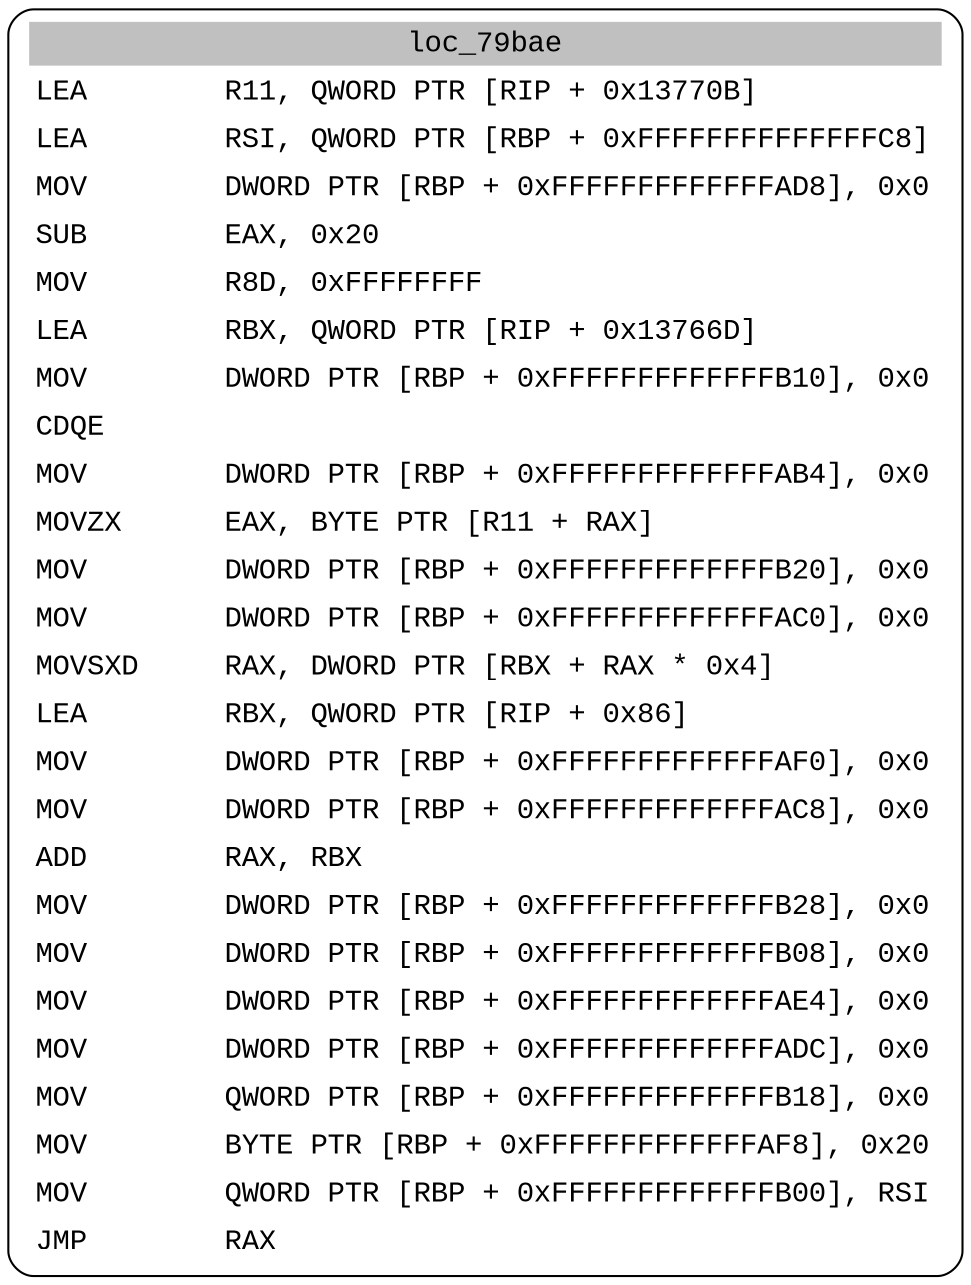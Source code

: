 digraph asm_graph {
1941 [
shape="Mrecord" fontname="Courier New"label =<<table border="0" cellborder="0" cellpadding="3"><tr><td align="center" colspan="2" bgcolor="grey">loc_79bae</td></tr><tr><td align="left">LEA        R11, QWORD PTR [RIP + 0x13770B]</td></tr><tr><td align="left">LEA        RSI, QWORD PTR [RBP + 0xFFFFFFFFFFFFFFC8]</td></tr><tr><td align="left">MOV        DWORD PTR [RBP + 0xFFFFFFFFFFFFFAD8], 0x0</td></tr><tr><td align="left">SUB        EAX, 0x20</td></tr><tr><td align="left">MOV        R8D, 0xFFFFFFFF</td></tr><tr><td align="left">LEA        RBX, QWORD PTR [RIP + 0x13766D]</td></tr><tr><td align="left">MOV        DWORD PTR [RBP + 0xFFFFFFFFFFFFFB10], 0x0</td></tr><tr><td align="left">CDQE       </td></tr><tr><td align="left">MOV        DWORD PTR [RBP + 0xFFFFFFFFFFFFFAB4], 0x0</td></tr><tr><td align="left">MOVZX      EAX, BYTE PTR [R11 + RAX]</td></tr><tr><td align="left">MOV        DWORD PTR [RBP + 0xFFFFFFFFFFFFFB20], 0x0</td></tr><tr><td align="left">MOV        DWORD PTR [RBP + 0xFFFFFFFFFFFFFAC0], 0x0</td></tr><tr><td align="left">MOVSXD     RAX, DWORD PTR [RBX + RAX * 0x4]</td></tr><tr><td align="left">LEA        RBX, QWORD PTR [RIP + 0x86]</td></tr><tr><td align="left">MOV        DWORD PTR [RBP + 0xFFFFFFFFFFFFFAF0], 0x0</td></tr><tr><td align="left">MOV        DWORD PTR [RBP + 0xFFFFFFFFFFFFFAC8], 0x0</td></tr><tr><td align="left">ADD        RAX, RBX</td></tr><tr><td align="left">MOV        DWORD PTR [RBP + 0xFFFFFFFFFFFFFB28], 0x0</td></tr><tr><td align="left">MOV        DWORD PTR [RBP + 0xFFFFFFFFFFFFFB08], 0x0</td></tr><tr><td align="left">MOV        DWORD PTR [RBP + 0xFFFFFFFFFFFFFAE4], 0x0</td></tr><tr><td align="left">MOV        DWORD PTR [RBP + 0xFFFFFFFFFFFFFADC], 0x0</td></tr><tr><td align="left">MOV        QWORD PTR [RBP + 0xFFFFFFFFFFFFFB18], 0x0</td></tr><tr><td align="left">MOV        BYTE PTR [RBP + 0xFFFFFFFFFFFFFAF8], 0x20</td></tr><tr><td align="left">MOV        QWORD PTR [RBP + 0xFFFFFFFFFFFFFB00], RSI</td></tr><tr><td align="left">JMP        RAX</td></tr></table>> ];
}